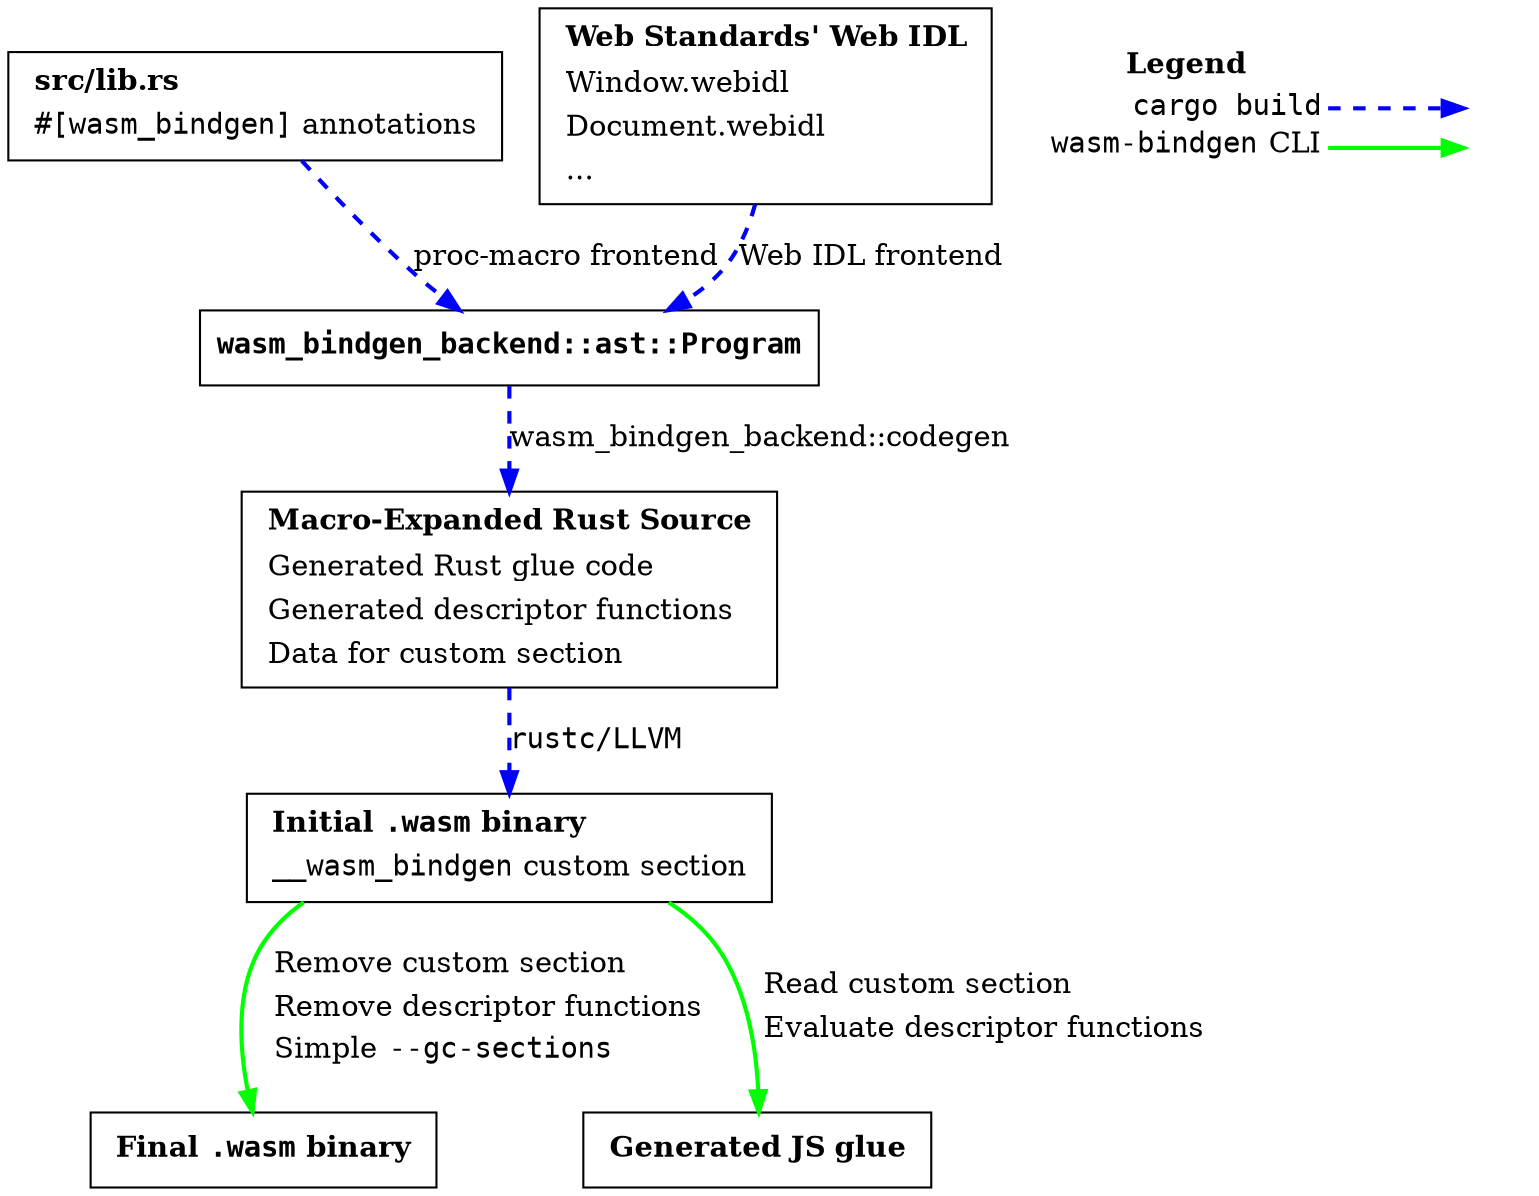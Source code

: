 digraph wasm_bindgen_pipeline {
    subgraph actual_stuff {
        node [shape=box];

        annotations [label=<
                     <table border="0">
                     <tr><td align="left"><b>src/lib.rs</b></td></tr>
                     <tr><td align="left"><font face="monospace">#[wasm_bindgen]</font> annotations</td></tr>
                     </table>
                     >];
        annotations -> ast [label="proc-macro frontend", style=dashed, penwidth=2.0, color=blue];

        webidl [label=<
                <table border="0">
                <tr><td align="left"><b>Web Standards' Web IDL</b></td></tr>
                <tr><td align="left">Window.webidl</td></tr>
                <tr><td align="left">Document.webidl</td></tr>
                <tr><td align="left">...</td></tr>
                </table>
                >];
        webidl -> ast [label="Web IDL frontend", style=dashed, penwidth=2.0, color=blue];

        ast [label=<<b><font face="monospace">wasm_bindgen_backend::ast::Program</font></b>>];
        ast -> macro_expanded_rust [label="wasm_bindgen_backend::codegen", face="monospace", style=dashed, penwidth=2.0, color=blue];

        macro_expanded_rust [label=<<table border="0">
                             <tr><td align="left"><b>Macro-Expanded Rust Source</b></td></tr>
                             <tr><td align="left">Generated Rust glue code</td></tr>
                             <tr><td align="left">Generated descriptor functions</td></tr>
                             <tr><td align="left">Data for custom section</td></tr>
                             </table>>];
        macro_expanded_rust -> initial_wasm [label=<<font face="monospace">rustc/LLVM</font>>, style=dashed, penwidth=2.0, color=blue];

        initial_wasm [label=<
                      <table border="0">
                      <tr><td align="left"><b>Initial <font face="monospace">.wasm</font> binary</b></td></tr>
                      <tr><td align="left"><font face="monospace">__wasm_bindgen</font> custom section</td></tr>
                      </table>
                      >];
        initial_wasm -> final_wasm [penwidth=2.0, color=green, label=<
                                    <table border="0">
                                    <tr><td align="left">Remove custom section</td></tr>
                                    <tr><td align="left">Remove descriptor functions</td></tr>
                                    <tr><td align="left">Simple <font face="monospace">--gc-sections</font></td></tr>
                                    </table>
                                    >];
        initial_wasm -> js_glue [penwidth=2.0, color=green, label=<
                                 <table border="0">
                                 <tr><td align="left">Read custom section</td></tr>
                                 <tr><td align="left">Evaluate descriptor functions</td></tr>
                                 </table>
                                 >];

        final_wasm [label=<
                    <table border="0">
                    <tr><td align="left"><b>Final <font face="monospace">.wasm</font> binary</b></td></tr>
                    </table>
                    >];


        js_glue [label=<
                 <table border="0">
                 <tr><td align="left"><b>Generated JS glue</b></td></tr>
                 </table>
                 >];
    }

    subgraph legend {
        node [shape=plaintext];

        key [label=<
             <table border="0" cellpadding="2" cellspacing="0" cellborder="0">
             <tr><td><b>Legend</b></td></tr>
             <tr><td align="right" port="i1"><font face="monospace">cargo build</font></td></tr>
             <tr><td align="right" port="i2"><font face="monospace">wasm-bindgen</font> CLI</td></tr>
             </table>
             >];
        key2 [label=<
              <table border="0" cellpadding="2" cellspacing="0" cellborder="0">
              <tr><td>&nbsp;</td></tr>
              <tr><td port="i1">&nbsp;</td></tr>
              <tr><td port="i2">&nbsp;</td></tr>
              </table>
              >];

        {
            rank=same;
        key:i1:e -> key2:i1:w [style=dashed, penwidth=2.0, color=blue];
        key:i2:e -> key2:i2:w [penwidth=2.0, color=green];
        }
    }
}

